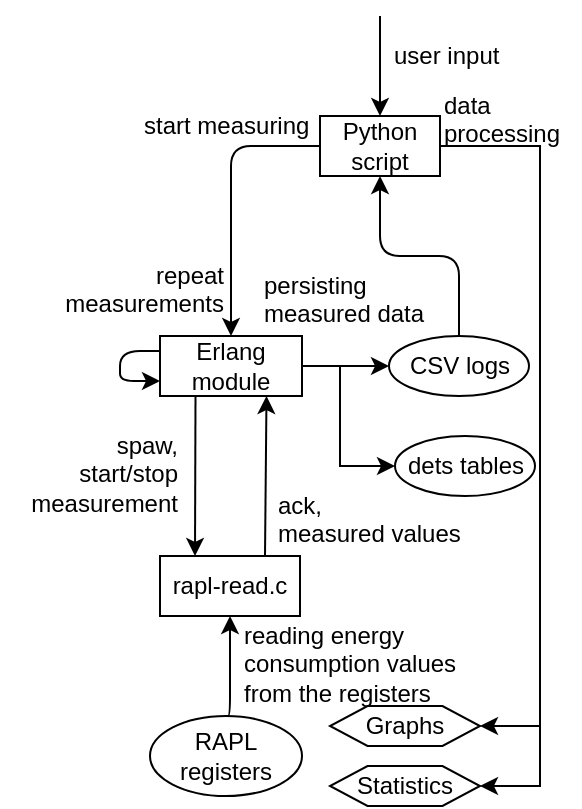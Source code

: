 <mxfile version="10.6.9" type="device"><diagram id="hrsCqnV6rbfKsjPAaJy2" name="Page-1"><mxGraphModel dx="1162" dy="645" grid="1" gridSize="10" guides="1" tooltips="1" connect="1" arrows="1" fold="1" page="1" pageScale="1" pageWidth="850" pageHeight="1100" math="0" shadow="0"><root><mxCell id="0"/><mxCell id="1" parent="0"/><mxCell id="fWmjTnNGg9ROZQDrt75F-1" value="Erlang module" style="rounded=0;whiteSpace=wrap;html=1;" parent="1" vertex="1"><mxGeometry x="240" y="170" width="71" height="30" as="geometry"/></mxCell><mxCell id="fWmjTnNGg9ROZQDrt75F-2" value="rapl-read.c" style="rounded=0;whiteSpace=wrap;html=1;" parent="1" vertex="1"><mxGeometry x="240" y="280" width="70" height="30" as="geometry"/></mxCell><mxCell id="fWmjTnNGg9ROZQDrt75F-4" value="" style="endArrow=classic;html=1;exitX=0.5;exitY=0;exitDx=0;exitDy=0;entryX=0.5;entryY=1;entryDx=0;entryDy=0;edgeStyle=orthogonalEdgeStyle;" parent="1" source="fWmjTnNGg9ROZQDrt75F-13" target="fWmjTnNGg9ROZQDrt75F-2" edge="1"><mxGeometry width="50" height="50" relative="1" as="geometry"><mxPoint x="210" y="360" as="sourcePoint"/><mxPoint x="370" y="400" as="targetPoint"/><Array as="points"><mxPoint x="275" y="360"/></Array></mxGeometry></mxCell><mxCell id="fWmjTnNGg9ROZQDrt75F-6" value="reading energy &lt;br&gt;consumption values &lt;br&gt;from the registers&lt;br&gt;" style="text;html=1;resizable=0;points=[];autosize=1;align=left;verticalAlign=top;spacingTop=-4;" parent="1" vertex="1"><mxGeometry x="280" y="310" width="120" height="40" as="geometry"/></mxCell><mxCell id="fWmjTnNGg9ROZQDrt75F-7" value="" style="endArrow=classic;html=1;exitX=0.25;exitY=1;exitDx=0;exitDy=0;entryX=0.25;entryY=0;entryDx=0;entryDy=0;" parent="1" source="fWmjTnNGg9ROZQDrt75F-1" target="fWmjTnNGg9ROZQDrt75F-2" edge="1"><mxGeometry width="50" height="50" relative="1" as="geometry"><mxPoint x="390" y="130" as="sourcePoint"/><mxPoint x="440" y="80" as="targetPoint"/></mxGeometry></mxCell><mxCell id="fWmjTnNGg9ROZQDrt75F-8" value="spaw,&lt;br&gt;start/stop &lt;br&gt;measurement&lt;br&gt;" style="text;html=1;resizable=0;points=[];autosize=1;align=right;verticalAlign=top;spacingTop=-4;" parent="1" vertex="1"><mxGeometry x="160" y="215" width="90" height="40" as="geometry"/></mxCell><mxCell id="fWmjTnNGg9ROZQDrt75F-9" value="" style="endArrow=classic;html=1;exitX=0.75;exitY=0;exitDx=0;exitDy=0;entryX=0.75;entryY=1;entryDx=0;entryDy=0;" parent="1" source="fWmjTnNGg9ROZQDrt75F-2" target="fWmjTnNGg9ROZQDrt75F-1" edge="1"><mxGeometry width="50" height="50" relative="1" as="geometry"><mxPoint x="350" y="140" as="sourcePoint"/><mxPoint x="400" y="90" as="targetPoint"/></mxGeometry></mxCell><mxCell id="fWmjTnNGg9ROZQDrt75F-11" value="ack,&lt;br&gt;measured values&lt;br&gt;" style="text;html=1;resizable=0;points=[];autosize=1;align=left;verticalAlign=top;spacingTop=-4;" parent="1" vertex="1"><mxGeometry x="297" y="245" width="110" height="30" as="geometry"/></mxCell><mxCell id="fWmjTnNGg9ROZQDrt75F-13" value="RAPL registers" style="ellipse;whiteSpace=wrap;html=1;" parent="1" vertex="1"><mxGeometry x="235" y="360" width="76" height="40" as="geometry"/></mxCell><mxCell id="fWmjTnNGg9ROZQDrt75F-16" value="CSV logs" style="ellipse;whiteSpace=wrap;html=1;" parent="1" vertex="1"><mxGeometry x="354.5" y="170" width="70" height="30" as="geometry"/></mxCell><mxCell id="fWmjTnNGg9ROZQDrt75F-17" value="dets tables" style="ellipse;whiteSpace=wrap;html=1;" parent="1" vertex="1"><mxGeometry x="357.5" y="220" width="70" height="30" as="geometry"/></mxCell><mxCell id="fWmjTnNGg9ROZQDrt75F-18" value="" style="endArrow=classic;html=1;exitX=1;exitY=0.5;exitDx=0;exitDy=0;entryX=0;entryY=0.5;entryDx=0;entryDy=0;edgeStyle=orthogonalEdgeStyle;" parent="1" source="fWmjTnNGg9ROZQDrt75F-1" target="fWmjTnNGg9ROZQDrt75F-16" edge="1"><mxGeometry width="50" height="50" relative="1" as="geometry"><mxPoint x="430" y="220" as="sourcePoint"/><mxPoint x="480" y="170" as="targetPoint"/></mxGeometry></mxCell><mxCell id="fWmjTnNGg9ROZQDrt75F-19" value="" style="endArrow=classic;html=1;exitX=1;exitY=0.5;exitDx=0;exitDy=0;entryX=0;entryY=0.5;entryDx=0;entryDy=0;edgeStyle=orthogonalEdgeStyle;rounded=0;" parent="1" source="fWmjTnNGg9ROZQDrt75F-1" target="fWmjTnNGg9ROZQDrt75F-17" edge="1"><mxGeometry width="50" height="50" relative="1" as="geometry"><mxPoint x="410" y="240" as="sourcePoint"/><mxPoint x="460" y="190" as="targetPoint"/><Array as="points"><mxPoint x="330" y="185"/><mxPoint x="330" y="235"/></Array></mxGeometry></mxCell><mxCell id="fWmjTnNGg9ROZQDrt75F-20" value="persisting&lt;br&gt;measured data&lt;br&gt;" style="text;html=1;resizable=0;points=[];autosize=1;align=left;verticalAlign=top;spacingTop=-4;flipH=0;direction=east;" parent="1" vertex="1"><mxGeometry x="289.5" y="135" width="100" height="30" as="geometry"/></mxCell><mxCell id="fWmjTnNGg9ROZQDrt75F-21" value="" style="endArrow=classic;html=1;exitX=0;exitY=0.25;exitDx=0;exitDy=0;edgeStyle=orthogonalEdgeStyle;rounded=1;entryX=0;entryY=0.75;entryDx=0;entryDy=0;" parent="1" source="fWmjTnNGg9ROZQDrt75F-1" target="fWmjTnNGg9ROZQDrt75F-1" edge="1"><mxGeometry width="50" height="50" relative="1" as="geometry"><mxPoint x="631" y="190" as="sourcePoint"/><mxPoint x="181" y="80" as="targetPoint"/><Array as="points"><mxPoint x="220" y="178"/><mxPoint x="220" y="193"/></Array></mxGeometry></mxCell><mxCell id="fWmjTnNGg9ROZQDrt75F-22" value="repeat&lt;br&gt;measurements&lt;br&gt;" style="text;html=1;resizable=0;points=[];autosize=1;align=right;verticalAlign=top;spacingTop=-4;" parent="1" vertex="1"><mxGeometry x="183" y="130" width="90" height="30" as="geometry"/></mxCell><mxCell id="fWmjTnNGg9ROZQDrt75F-23" value="Python script" style="rounded=0;whiteSpace=wrap;html=1;" parent="1" vertex="1"><mxGeometry x="320" y="60" width="60" height="30" as="geometry"/></mxCell><mxCell id="fWmjTnNGg9ROZQDrt75F-25" value="data&lt;br&gt;processing" style="text;html=1;resizable=0;points=[];autosize=1;align=left;verticalAlign=top;spacingTop=-4;" parent="1" vertex="1"><mxGeometry x="380" y="45" width="70" height="30" as="geometry"/></mxCell><mxCell id="fWmjTnNGg9ROZQDrt75F-26" value="Graphs" style="shape=hexagon;perimeter=hexagonPerimeter2;whiteSpace=wrap;html=1;" parent="1" vertex="1"><mxGeometry x="325" y="355" width="75" height="20" as="geometry"/></mxCell><mxCell id="fWmjTnNGg9ROZQDrt75F-27" value="Statistics" style="shape=hexagon;perimeter=hexagonPerimeter2;whiteSpace=wrap;html=1;" parent="1" vertex="1"><mxGeometry x="325" y="385" width="75" height="20" as="geometry"/></mxCell><mxCell id="LSXDTvlMmOyTVEMFNA2Y-2" value="start measuring" style="text;html=1;resizable=0;points=[];autosize=1;align=left;verticalAlign=top;spacingTop=-4;" parent="1" vertex="1"><mxGeometry x="230" y="55" width="100" height="20" as="geometry"/></mxCell><mxCell id="LSXDTvlMmOyTVEMFNA2Y-4" value="user input" style="text;html=1;resizable=0;points=[];autosize=1;align=left;verticalAlign=top;spacingTop=-4;" parent="1" vertex="1"><mxGeometry x="354.5" y="20" width="70" height="20" as="geometry"/></mxCell><mxCell id="LSXDTvlMmOyTVEMFNA2Y-6" value="" style="endArrow=classic;html=1;exitX=0;exitY=0.5;exitDx=0;exitDy=0;entryX=0.5;entryY=0;entryDx=0;entryDy=0;edgeStyle=orthogonalEdgeStyle;" parent="1" source="fWmjTnNGg9ROZQDrt75F-23" target="fWmjTnNGg9ROZQDrt75F-1" edge="1"><mxGeometry width="50" height="50" relative="1" as="geometry"><mxPoint x="160" y="130" as="sourcePoint"/><mxPoint x="210" y="80" as="targetPoint"/></mxGeometry></mxCell><mxCell id="LSXDTvlMmOyTVEMFNA2Y-7" value="" style="endArrow=classic;html=1;entryX=0.5;entryY=1;entryDx=0;entryDy=0;exitX=0.5;exitY=0;exitDx=0;exitDy=0;edgeStyle=orthogonalEdgeStyle;" parent="1" source="fWmjTnNGg9ROZQDrt75F-16" target="fWmjTnNGg9ROZQDrt75F-23" edge="1"><mxGeometry width="50" height="50" relative="1" as="geometry"><mxPoint x="380" y="330" as="sourcePoint"/><mxPoint x="430" y="280" as="targetPoint"/></mxGeometry></mxCell><mxCell id="LSXDTvlMmOyTVEMFNA2Y-8" value="" style="endArrow=classic;html=1;exitX=1;exitY=0.5;exitDx=0;exitDy=0;entryX=1;entryY=0.5;entryDx=0;entryDy=0;edgeStyle=orthogonalEdgeStyle;rounded=0;" parent="1" source="fWmjTnNGg9ROZQDrt75F-23" target="fWmjTnNGg9ROZQDrt75F-26" edge="1"><mxGeometry width="50" height="50" relative="1" as="geometry"><mxPoint x="690" y="130" as="sourcePoint"/><mxPoint x="740" y="80" as="targetPoint"/><Array as="points"><mxPoint x="430" y="75"/><mxPoint x="430" y="365"/></Array></mxGeometry></mxCell><mxCell id="LSXDTvlMmOyTVEMFNA2Y-9" value="" style="endArrow=classic;html=1;entryX=0.5;entryY=0;entryDx=0;entryDy=0;" parent="1" target="fWmjTnNGg9ROZQDrt75F-23" edge="1"><mxGeometry width="50" height="50" relative="1" as="geometry"><mxPoint x="350" y="10" as="sourcePoint"/><mxPoint x="320" y="10" as="targetPoint"/></mxGeometry></mxCell><mxCell id="LSXDTvlMmOyTVEMFNA2Y-10" value="" style="endArrow=classic;html=1;exitX=1;exitY=0.5;exitDx=0;exitDy=0;entryX=1;entryY=0.5;entryDx=0;entryDy=0;rounded=0;edgeStyle=orthogonalEdgeStyle;" parent="1" source="fWmjTnNGg9ROZQDrt75F-23" target="fWmjTnNGg9ROZQDrt75F-27" edge="1"><mxGeometry width="50" height="50" relative="1" as="geometry"><mxPoint x="750" y="140" as="sourcePoint"/><mxPoint x="800" y="90" as="targetPoint"/><Array as="points"><mxPoint x="430" y="75"/><mxPoint x="430" y="395"/></Array></mxGeometry></mxCell></root></mxGraphModel></diagram></mxfile>